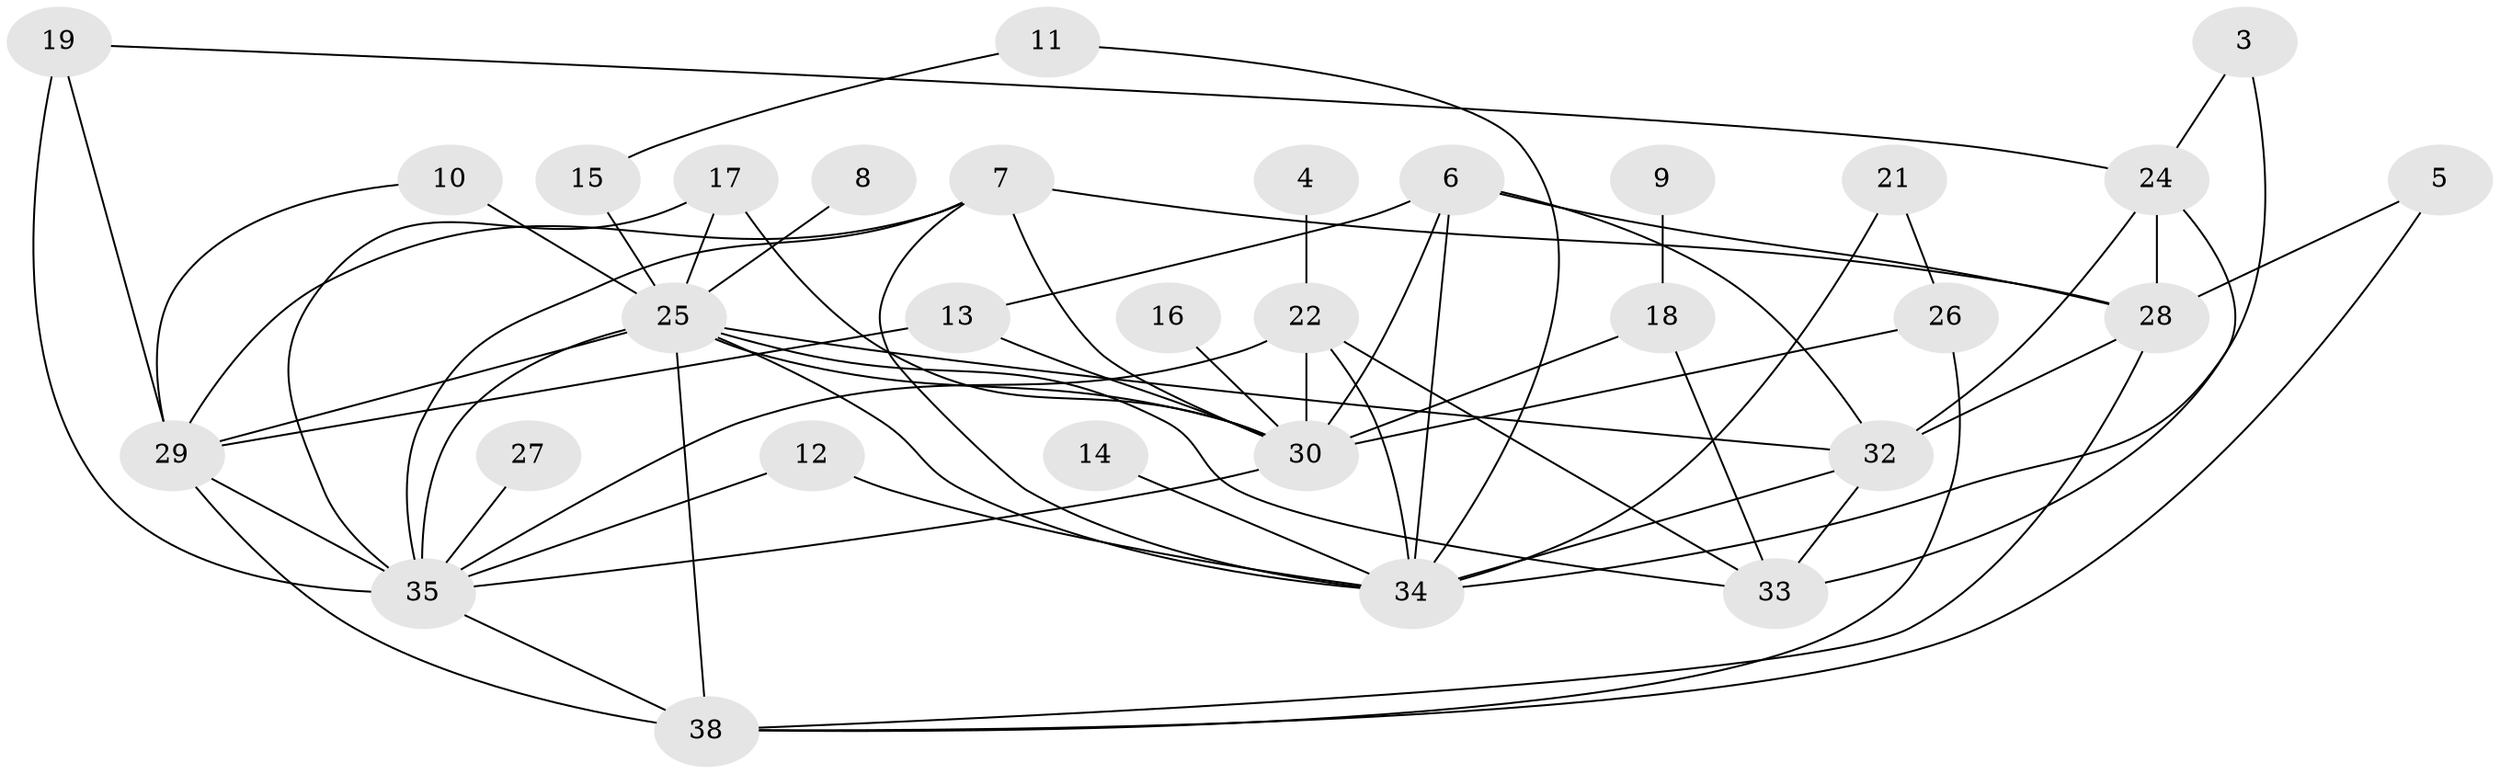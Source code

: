 // original degree distribution, {8: 0.013157894736842105, 0: 0.09210526315789473, 2: 0.23684210526315788, 3: 0.21052631578947367, 4: 0.15789473684210525, 1: 0.14473684210526316, 6: 0.013157894736842105, 5: 0.07894736842105263, 7: 0.039473684210526314, 10: 0.013157894736842105}
// Generated by graph-tools (version 1.1) at 2025/49/03/09/25 03:49:10]
// undirected, 31 vertices, 63 edges
graph export_dot {
graph [start="1"]
  node [color=gray90,style=filled];
  3;
  4;
  5;
  6;
  7;
  8;
  9;
  10;
  11;
  12;
  13;
  14;
  15;
  16;
  17;
  18;
  19;
  21;
  22;
  24;
  25;
  26;
  27;
  28;
  29;
  30;
  32;
  33;
  34;
  35;
  38;
  3 -- 24 [weight=1.0];
  3 -- 34 [weight=1.0];
  4 -- 22 [weight=1.0];
  5 -- 28 [weight=1.0];
  5 -- 38 [weight=1.0];
  6 -- 13 [weight=1.0];
  6 -- 28 [weight=1.0];
  6 -- 30 [weight=1.0];
  6 -- 32 [weight=1.0];
  6 -- 34 [weight=1.0];
  7 -- 28 [weight=1.0];
  7 -- 29 [weight=1.0];
  7 -- 30 [weight=1.0];
  7 -- 34 [weight=1.0];
  7 -- 35 [weight=1.0];
  8 -- 25 [weight=1.0];
  9 -- 18 [weight=1.0];
  10 -- 25 [weight=2.0];
  10 -- 29 [weight=1.0];
  11 -- 15 [weight=1.0];
  11 -- 34 [weight=1.0];
  12 -- 34 [weight=1.0];
  12 -- 35 [weight=1.0];
  13 -- 29 [weight=1.0];
  13 -- 30 [weight=1.0];
  14 -- 34 [weight=1.0];
  15 -- 25 [weight=1.0];
  16 -- 30 [weight=1.0];
  17 -- 25 [weight=1.0];
  17 -- 30 [weight=1.0];
  17 -- 35 [weight=1.0];
  18 -- 30 [weight=1.0];
  18 -- 33 [weight=1.0];
  19 -- 24 [weight=1.0];
  19 -- 29 [weight=1.0];
  19 -- 35 [weight=1.0];
  21 -- 26 [weight=1.0];
  21 -- 34 [weight=1.0];
  22 -- 30 [weight=2.0];
  22 -- 33 [weight=1.0];
  22 -- 34 [weight=1.0];
  22 -- 35 [weight=1.0];
  24 -- 28 [weight=1.0];
  24 -- 32 [weight=1.0];
  24 -- 33 [weight=1.0];
  25 -- 29 [weight=1.0];
  25 -- 30 [weight=2.0];
  25 -- 32 [weight=1.0];
  25 -- 33 [weight=1.0];
  25 -- 34 [weight=2.0];
  25 -- 35 [weight=2.0];
  25 -- 38 [weight=2.0];
  26 -- 30 [weight=1.0];
  26 -- 38 [weight=1.0];
  27 -- 35 [weight=1.0];
  28 -- 32 [weight=1.0];
  28 -- 38 [weight=1.0];
  29 -- 35 [weight=1.0];
  29 -- 38 [weight=2.0];
  30 -- 35 [weight=1.0];
  32 -- 33 [weight=1.0];
  32 -- 34 [weight=1.0];
  35 -- 38 [weight=1.0];
}
